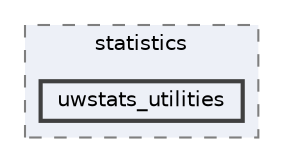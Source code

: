 digraph "uwstats_utilities"
{
 // LATEX_PDF_SIZE
  bgcolor="transparent";
  edge [fontname=Helvetica,fontsize=10,labelfontname=Helvetica,labelfontsize=10];
  node [fontname=Helvetica,fontsize=10,shape=box,height=0.2,width=0.4];
  compound=true
  subgraph clusterdir_a15bebb52e7bd92784c7e5175f360e29 {
    graph [ bgcolor="#edf0f7", pencolor="grey50", label="statistics", fontname=Helvetica,fontsize=10 style="filled,dashed", URL="dir_a15bebb52e7bd92784c7e5175f360e29.html",tooltip=""]
  dir_ce8581a7e89eba9d5cd0ede5ff74d1d6 [label="uwstats_utilities", fillcolor="#edf0f7", color="grey25", style="filled,bold", URL="dir_ce8581a7e89eba9d5cd0ede5ff74d1d6.html",tooltip=""];
  }
}
